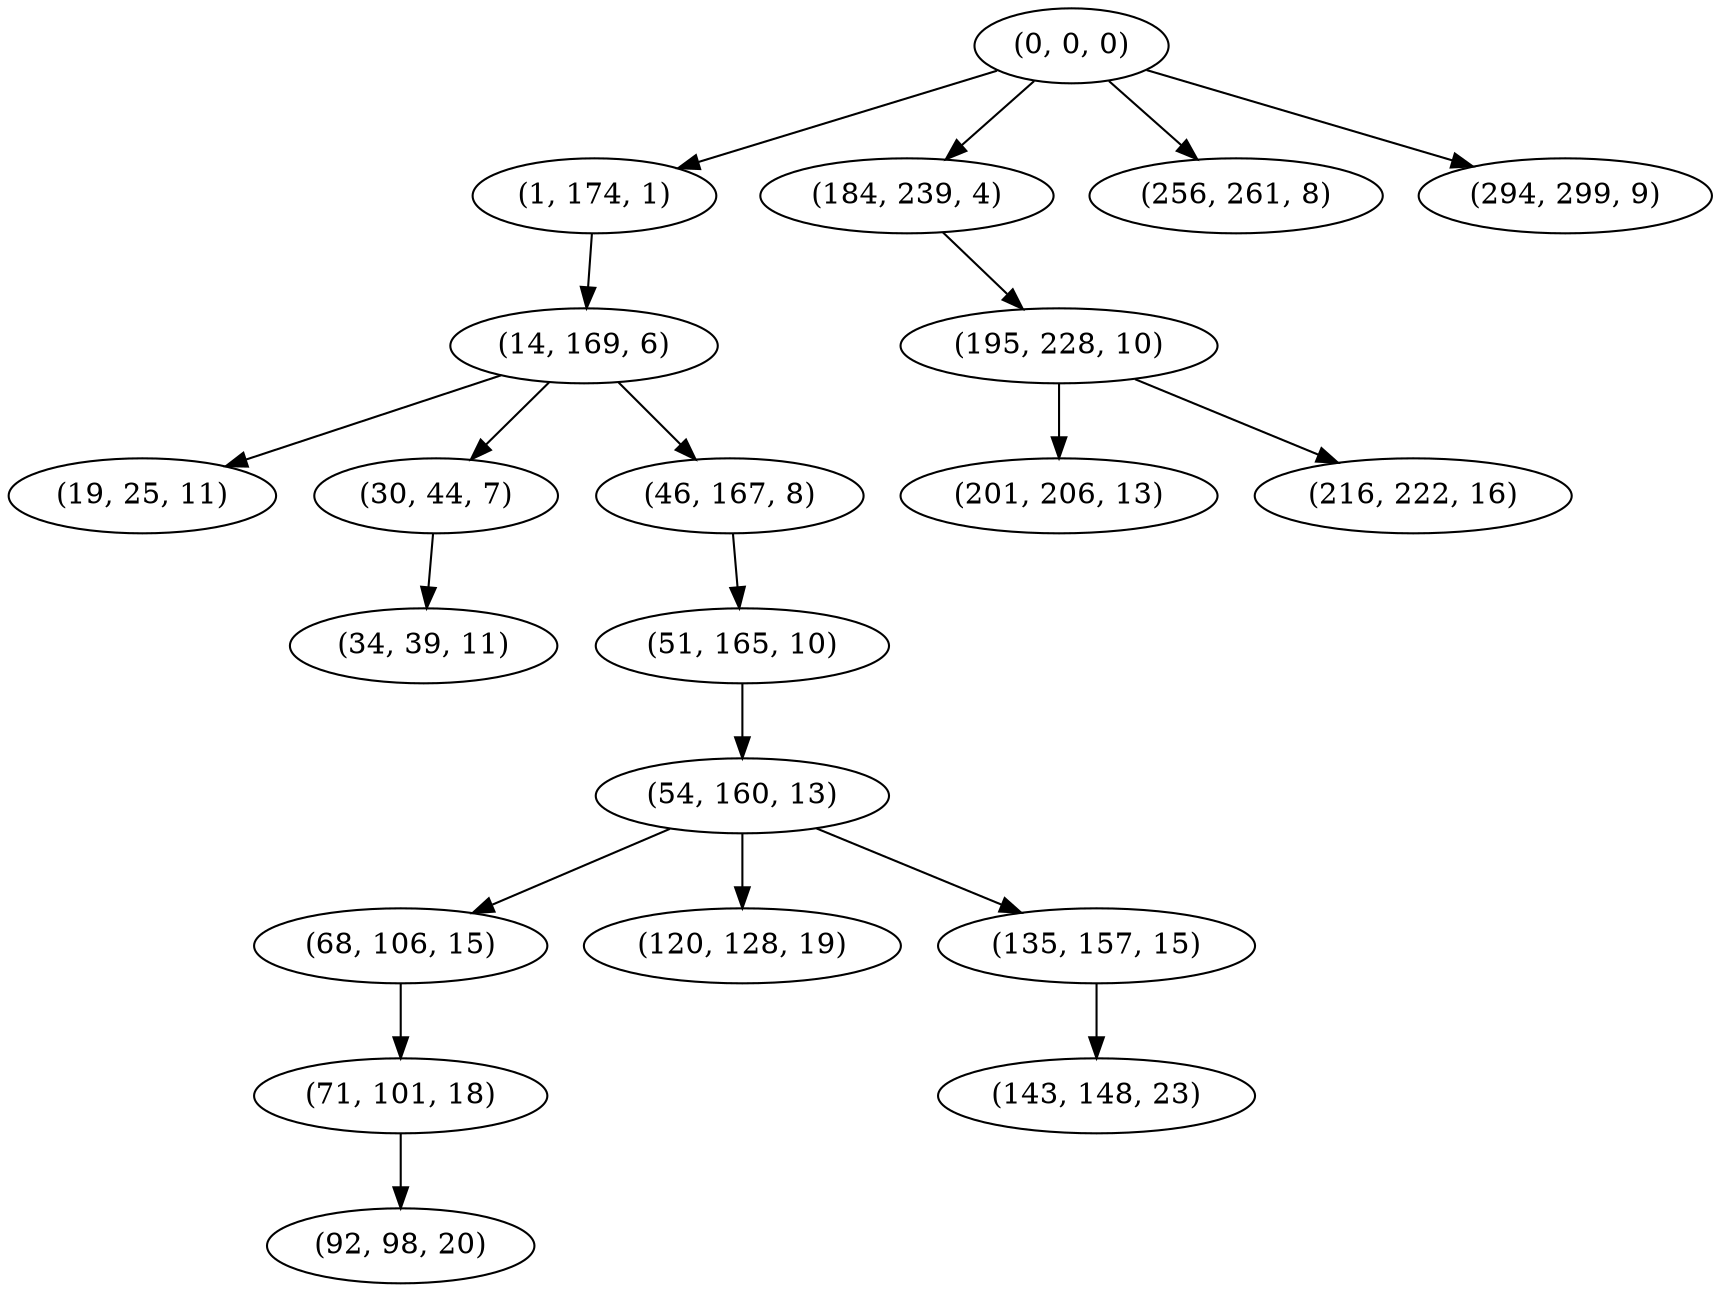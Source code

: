 digraph tree {
    "(0, 0, 0)";
    "(1, 174, 1)";
    "(14, 169, 6)";
    "(19, 25, 11)";
    "(30, 44, 7)";
    "(34, 39, 11)";
    "(46, 167, 8)";
    "(51, 165, 10)";
    "(54, 160, 13)";
    "(68, 106, 15)";
    "(71, 101, 18)";
    "(92, 98, 20)";
    "(120, 128, 19)";
    "(135, 157, 15)";
    "(143, 148, 23)";
    "(184, 239, 4)";
    "(195, 228, 10)";
    "(201, 206, 13)";
    "(216, 222, 16)";
    "(256, 261, 8)";
    "(294, 299, 9)";
    "(0, 0, 0)" -> "(1, 174, 1)";
    "(0, 0, 0)" -> "(184, 239, 4)";
    "(0, 0, 0)" -> "(256, 261, 8)";
    "(0, 0, 0)" -> "(294, 299, 9)";
    "(1, 174, 1)" -> "(14, 169, 6)";
    "(14, 169, 6)" -> "(19, 25, 11)";
    "(14, 169, 6)" -> "(30, 44, 7)";
    "(14, 169, 6)" -> "(46, 167, 8)";
    "(30, 44, 7)" -> "(34, 39, 11)";
    "(46, 167, 8)" -> "(51, 165, 10)";
    "(51, 165, 10)" -> "(54, 160, 13)";
    "(54, 160, 13)" -> "(68, 106, 15)";
    "(54, 160, 13)" -> "(120, 128, 19)";
    "(54, 160, 13)" -> "(135, 157, 15)";
    "(68, 106, 15)" -> "(71, 101, 18)";
    "(71, 101, 18)" -> "(92, 98, 20)";
    "(135, 157, 15)" -> "(143, 148, 23)";
    "(184, 239, 4)" -> "(195, 228, 10)";
    "(195, 228, 10)" -> "(201, 206, 13)";
    "(195, 228, 10)" -> "(216, 222, 16)";
}
